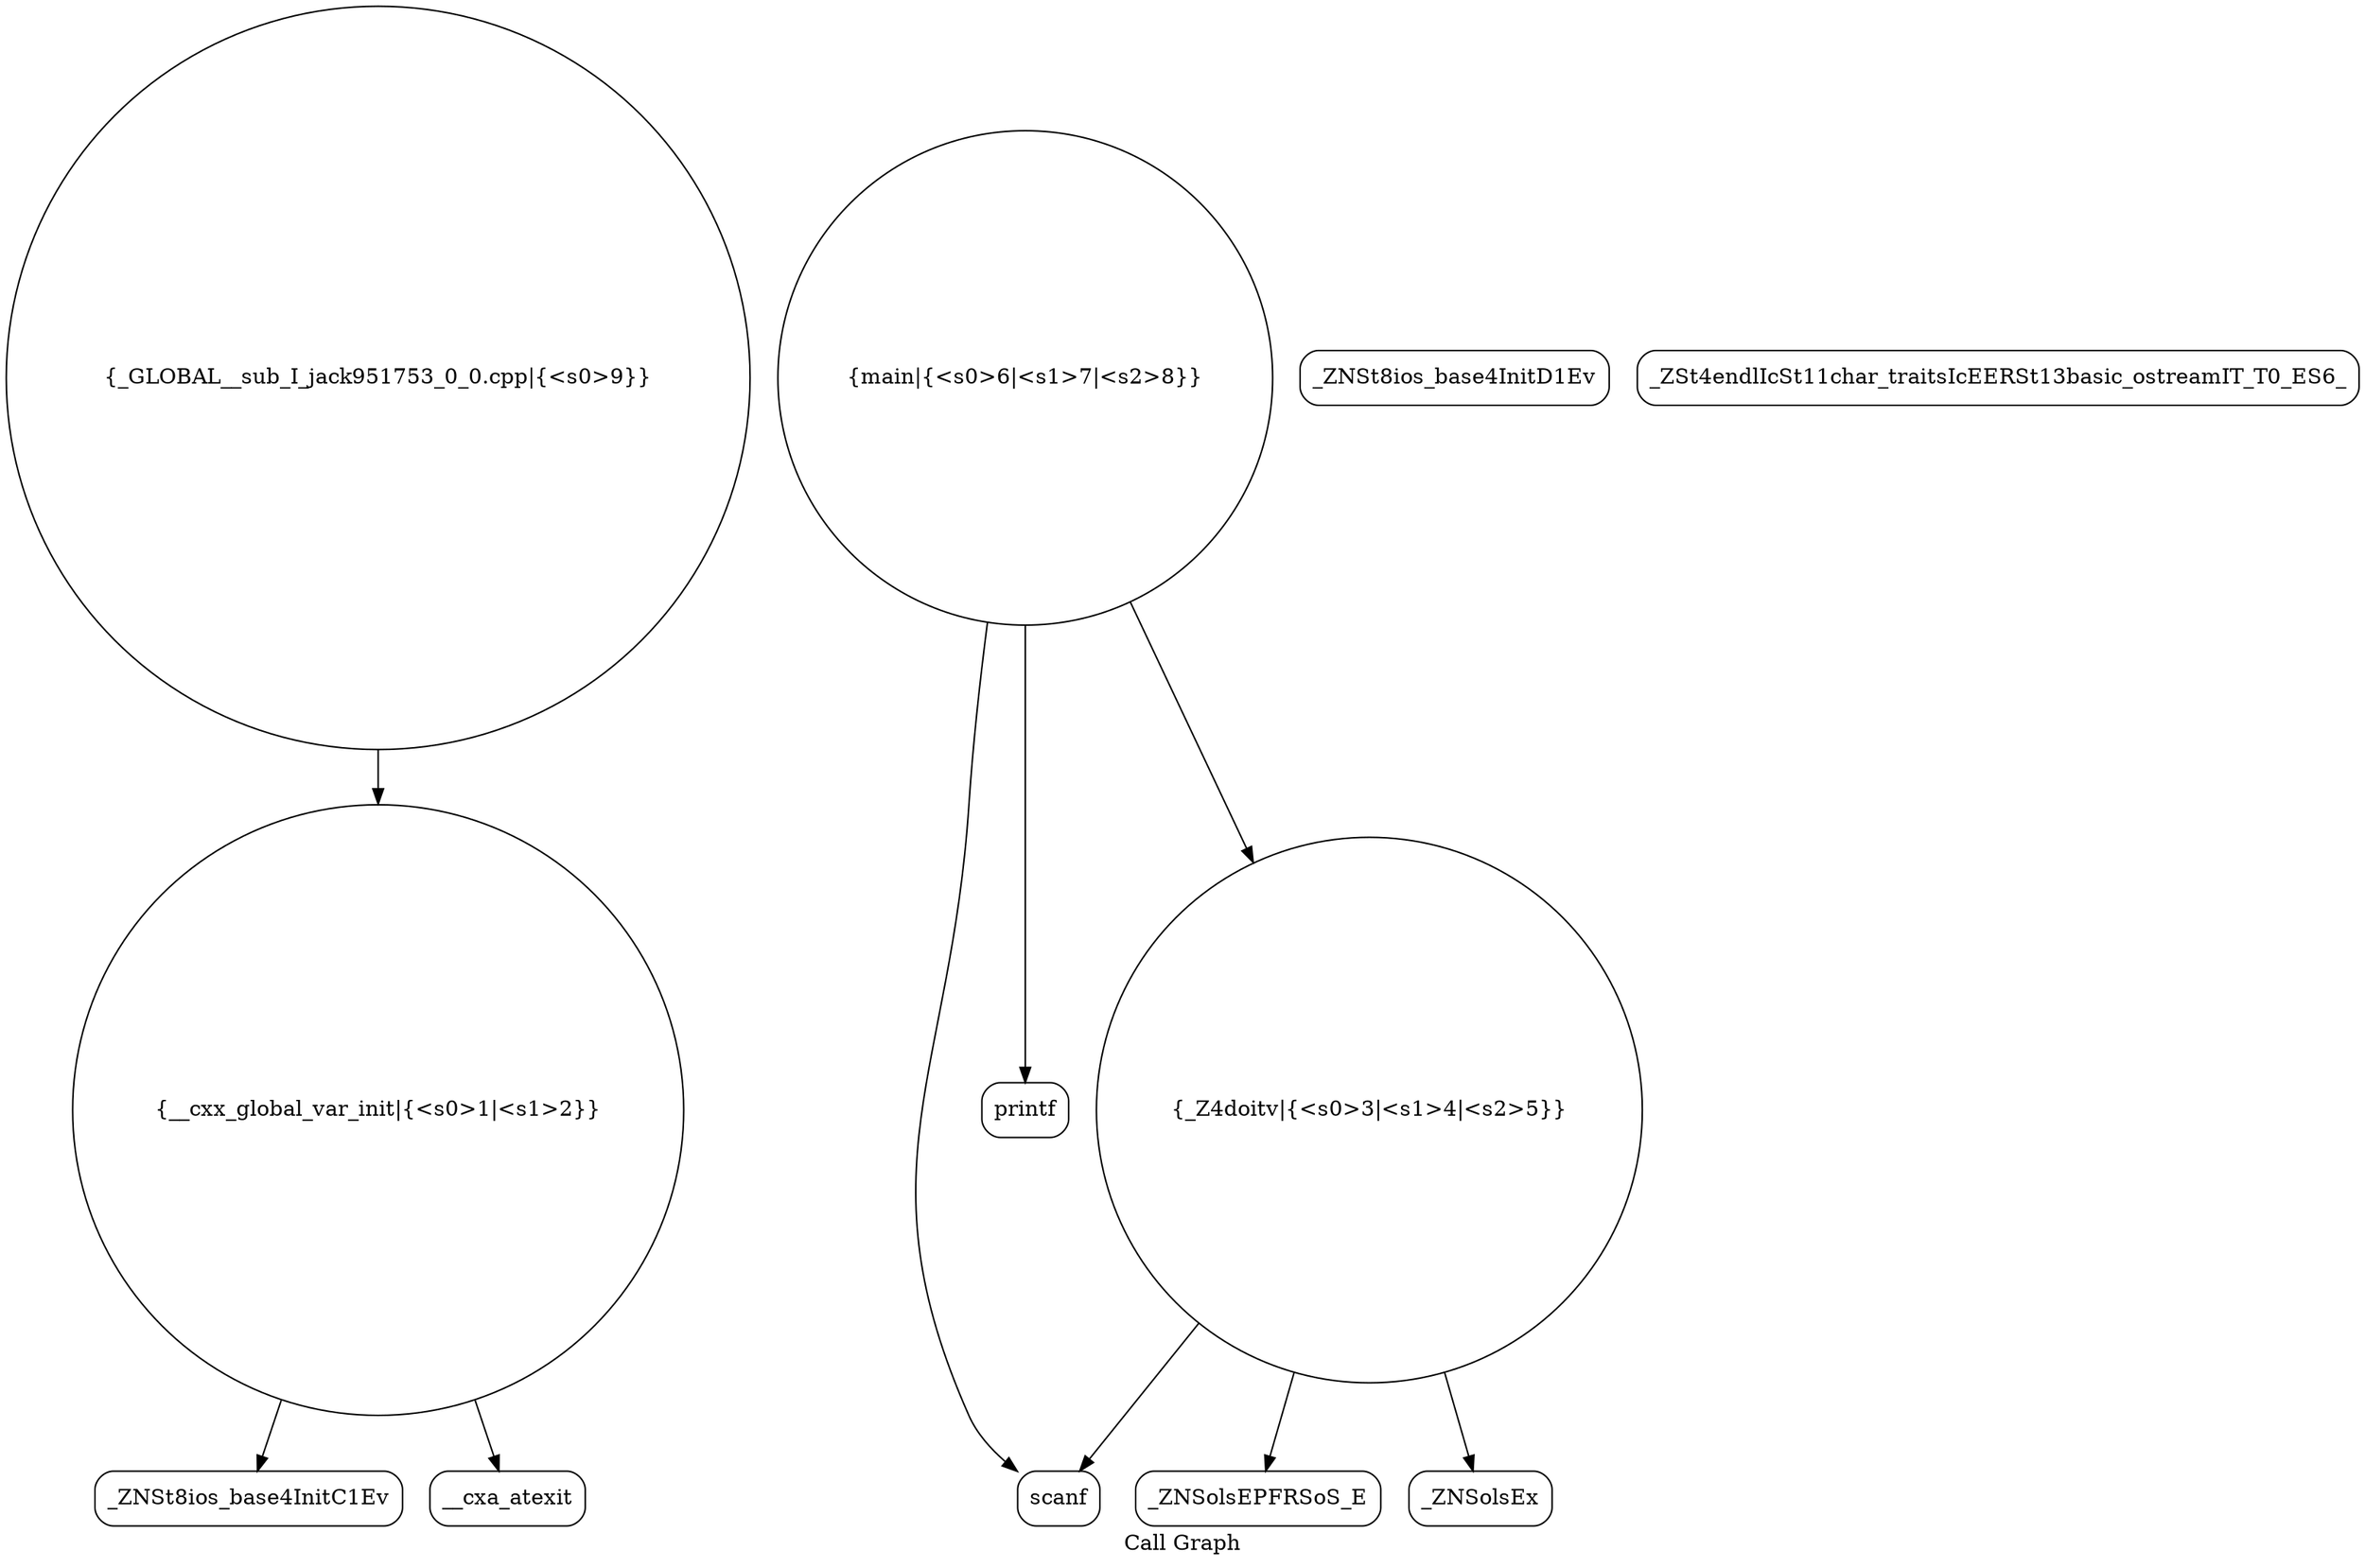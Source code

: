 digraph "Call Graph" {
	label="Call Graph";

	Node0x557dd4ffd420 [shape=record,shape=circle,label="{__cxx_global_var_init|{<s0>1|<s1>2}}"];
	Node0x557dd4ffd420:s0 -> Node0x557dd4ffd8b0[color=black];
	Node0x557dd4ffd420:s1 -> Node0x557dd4ffd9b0[color=black];
	Node0x557dd4ffdbb0 [shape=record,shape=Mrecord,label="{_ZNSolsEPFRSoS_E}"];
	Node0x557dd4ffd930 [shape=record,shape=Mrecord,label="{_ZNSt8ios_base4InitD1Ev}"];
	Node0x557dd4ffdcb0 [shape=record,shape=circle,label="{main|{<s0>6|<s1>7|<s2>8}}"];
	Node0x557dd4ffdcb0:s0 -> Node0x557dd4ffdab0[color=black];
	Node0x557dd4ffdcb0:s1 -> Node0x557dd4ffdd30[color=black];
	Node0x557dd4ffdcb0:s2 -> Node0x557dd4ffda30[color=black];
	Node0x557dd4ffda30 [shape=record,shape=circle,label="{_Z4doitv|{<s0>3|<s1>4|<s2>5}}"];
	Node0x557dd4ffda30:s0 -> Node0x557dd4ffdab0[color=black];
	Node0x557dd4ffda30:s1 -> Node0x557dd4ffdb30[color=black];
	Node0x557dd4ffda30:s2 -> Node0x557dd4ffdbb0[color=black];
	Node0x557dd4ffddb0 [shape=record,shape=circle,label="{_GLOBAL__sub_I_jack951753_0_0.cpp|{<s0>9}}"];
	Node0x557dd4ffddb0:s0 -> Node0x557dd4ffd420[color=black];
	Node0x557dd4ffdb30 [shape=record,shape=Mrecord,label="{_ZNSolsEx}"];
	Node0x557dd4ffd8b0 [shape=record,shape=Mrecord,label="{_ZNSt8ios_base4InitC1Ev}"];
	Node0x557dd4ffdc30 [shape=record,shape=Mrecord,label="{_ZSt4endlIcSt11char_traitsIcEERSt13basic_ostreamIT_T0_ES6_}"];
	Node0x557dd4ffd9b0 [shape=record,shape=Mrecord,label="{__cxa_atexit}"];
	Node0x557dd4ffdd30 [shape=record,shape=Mrecord,label="{printf}"];
	Node0x557dd4ffdab0 [shape=record,shape=Mrecord,label="{scanf}"];
}
